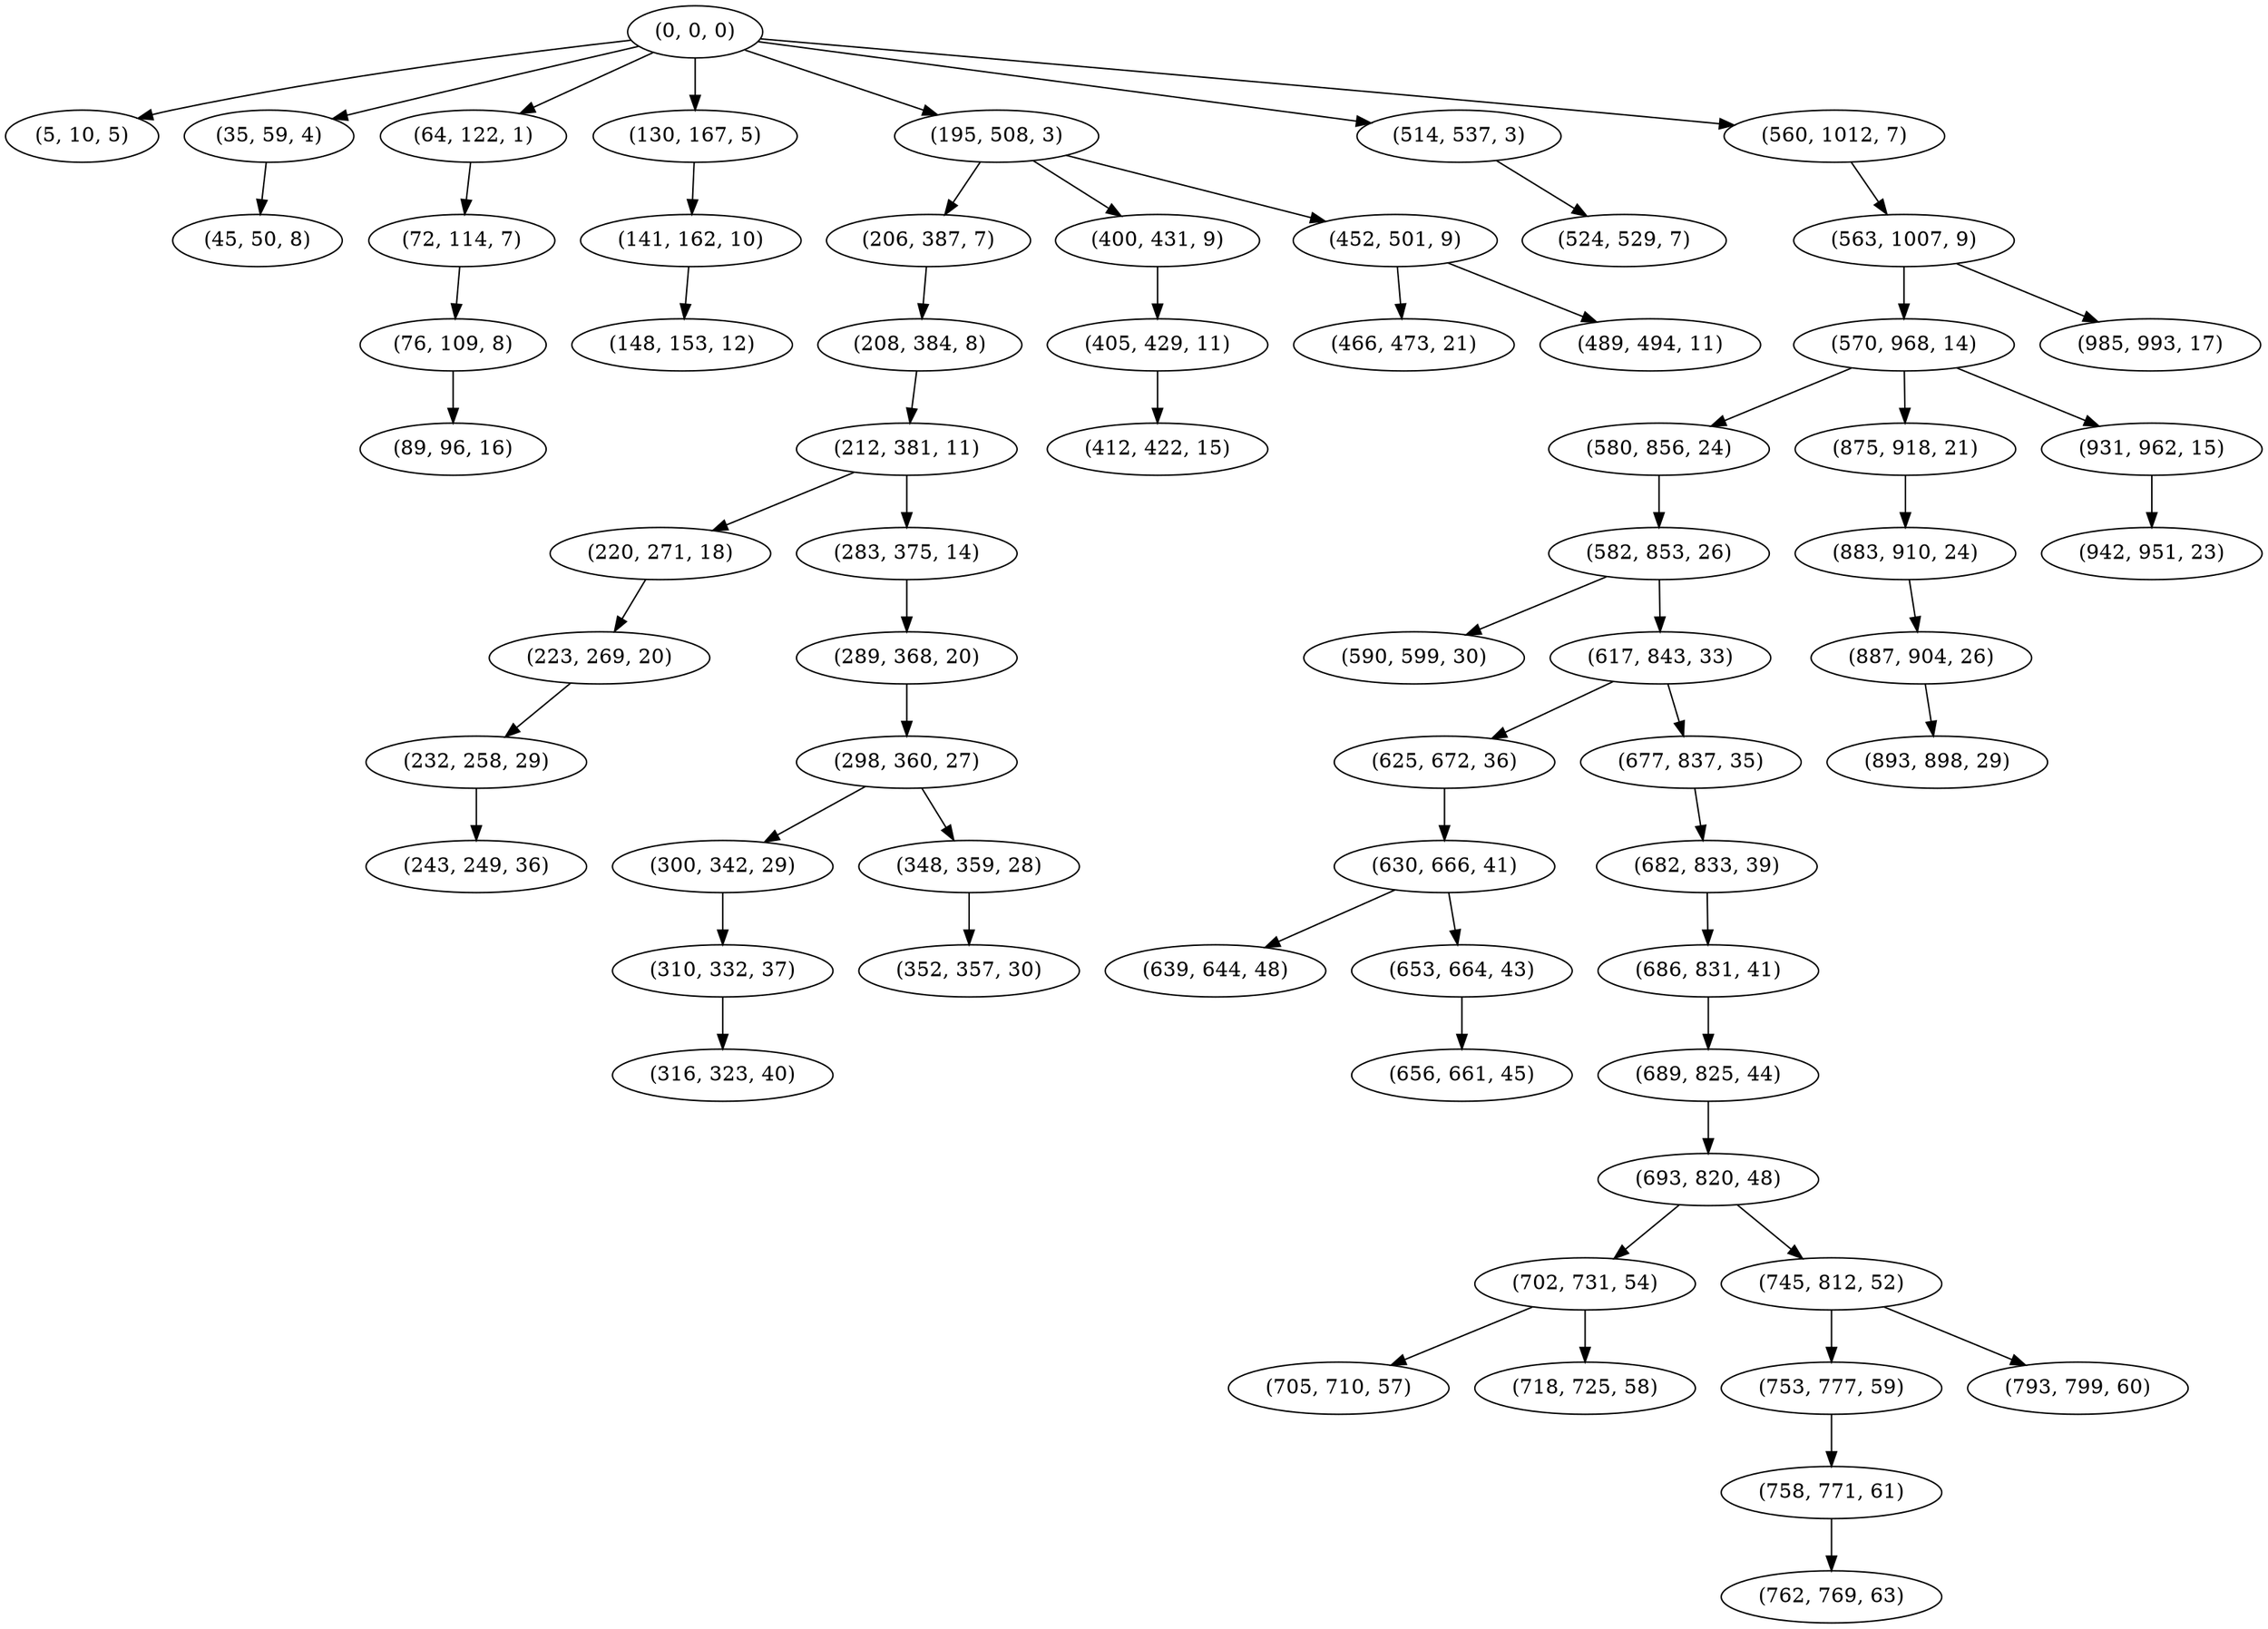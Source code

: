 digraph tree {
    "(0, 0, 0)";
    "(5, 10, 5)";
    "(35, 59, 4)";
    "(45, 50, 8)";
    "(64, 122, 1)";
    "(72, 114, 7)";
    "(76, 109, 8)";
    "(89, 96, 16)";
    "(130, 167, 5)";
    "(141, 162, 10)";
    "(148, 153, 12)";
    "(195, 508, 3)";
    "(206, 387, 7)";
    "(208, 384, 8)";
    "(212, 381, 11)";
    "(220, 271, 18)";
    "(223, 269, 20)";
    "(232, 258, 29)";
    "(243, 249, 36)";
    "(283, 375, 14)";
    "(289, 368, 20)";
    "(298, 360, 27)";
    "(300, 342, 29)";
    "(310, 332, 37)";
    "(316, 323, 40)";
    "(348, 359, 28)";
    "(352, 357, 30)";
    "(400, 431, 9)";
    "(405, 429, 11)";
    "(412, 422, 15)";
    "(452, 501, 9)";
    "(466, 473, 21)";
    "(489, 494, 11)";
    "(514, 537, 3)";
    "(524, 529, 7)";
    "(560, 1012, 7)";
    "(563, 1007, 9)";
    "(570, 968, 14)";
    "(580, 856, 24)";
    "(582, 853, 26)";
    "(590, 599, 30)";
    "(617, 843, 33)";
    "(625, 672, 36)";
    "(630, 666, 41)";
    "(639, 644, 48)";
    "(653, 664, 43)";
    "(656, 661, 45)";
    "(677, 837, 35)";
    "(682, 833, 39)";
    "(686, 831, 41)";
    "(689, 825, 44)";
    "(693, 820, 48)";
    "(702, 731, 54)";
    "(705, 710, 57)";
    "(718, 725, 58)";
    "(745, 812, 52)";
    "(753, 777, 59)";
    "(758, 771, 61)";
    "(762, 769, 63)";
    "(793, 799, 60)";
    "(875, 918, 21)";
    "(883, 910, 24)";
    "(887, 904, 26)";
    "(893, 898, 29)";
    "(931, 962, 15)";
    "(942, 951, 23)";
    "(985, 993, 17)";
    "(0, 0, 0)" -> "(5, 10, 5)";
    "(0, 0, 0)" -> "(35, 59, 4)";
    "(0, 0, 0)" -> "(64, 122, 1)";
    "(0, 0, 0)" -> "(130, 167, 5)";
    "(0, 0, 0)" -> "(195, 508, 3)";
    "(0, 0, 0)" -> "(514, 537, 3)";
    "(0, 0, 0)" -> "(560, 1012, 7)";
    "(35, 59, 4)" -> "(45, 50, 8)";
    "(64, 122, 1)" -> "(72, 114, 7)";
    "(72, 114, 7)" -> "(76, 109, 8)";
    "(76, 109, 8)" -> "(89, 96, 16)";
    "(130, 167, 5)" -> "(141, 162, 10)";
    "(141, 162, 10)" -> "(148, 153, 12)";
    "(195, 508, 3)" -> "(206, 387, 7)";
    "(195, 508, 3)" -> "(400, 431, 9)";
    "(195, 508, 3)" -> "(452, 501, 9)";
    "(206, 387, 7)" -> "(208, 384, 8)";
    "(208, 384, 8)" -> "(212, 381, 11)";
    "(212, 381, 11)" -> "(220, 271, 18)";
    "(212, 381, 11)" -> "(283, 375, 14)";
    "(220, 271, 18)" -> "(223, 269, 20)";
    "(223, 269, 20)" -> "(232, 258, 29)";
    "(232, 258, 29)" -> "(243, 249, 36)";
    "(283, 375, 14)" -> "(289, 368, 20)";
    "(289, 368, 20)" -> "(298, 360, 27)";
    "(298, 360, 27)" -> "(300, 342, 29)";
    "(298, 360, 27)" -> "(348, 359, 28)";
    "(300, 342, 29)" -> "(310, 332, 37)";
    "(310, 332, 37)" -> "(316, 323, 40)";
    "(348, 359, 28)" -> "(352, 357, 30)";
    "(400, 431, 9)" -> "(405, 429, 11)";
    "(405, 429, 11)" -> "(412, 422, 15)";
    "(452, 501, 9)" -> "(466, 473, 21)";
    "(452, 501, 9)" -> "(489, 494, 11)";
    "(514, 537, 3)" -> "(524, 529, 7)";
    "(560, 1012, 7)" -> "(563, 1007, 9)";
    "(563, 1007, 9)" -> "(570, 968, 14)";
    "(563, 1007, 9)" -> "(985, 993, 17)";
    "(570, 968, 14)" -> "(580, 856, 24)";
    "(570, 968, 14)" -> "(875, 918, 21)";
    "(570, 968, 14)" -> "(931, 962, 15)";
    "(580, 856, 24)" -> "(582, 853, 26)";
    "(582, 853, 26)" -> "(590, 599, 30)";
    "(582, 853, 26)" -> "(617, 843, 33)";
    "(617, 843, 33)" -> "(625, 672, 36)";
    "(617, 843, 33)" -> "(677, 837, 35)";
    "(625, 672, 36)" -> "(630, 666, 41)";
    "(630, 666, 41)" -> "(639, 644, 48)";
    "(630, 666, 41)" -> "(653, 664, 43)";
    "(653, 664, 43)" -> "(656, 661, 45)";
    "(677, 837, 35)" -> "(682, 833, 39)";
    "(682, 833, 39)" -> "(686, 831, 41)";
    "(686, 831, 41)" -> "(689, 825, 44)";
    "(689, 825, 44)" -> "(693, 820, 48)";
    "(693, 820, 48)" -> "(702, 731, 54)";
    "(693, 820, 48)" -> "(745, 812, 52)";
    "(702, 731, 54)" -> "(705, 710, 57)";
    "(702, 731, 54)" -> "(718, 725, 58)";
    "(745, 812, 52)" -> "(753, 777, 59)";
    "(745, 812, 52)" -> "(793, 799, 60)";
    "(753, 777, 59)" -> "(758, 771, 61)";
    "(758, 771, 61)" -> "(762, 769, 63)";
    "(875, 918, 21)" -> "(883, 910, 24)";
    "(883, 910, 24)" -> "(887, 904, 26)";
    "(887, 904, 26)" -> "(893, 898, 29)";
    "(931, 962, 15)" -> "(942, 951, 23)";
}
